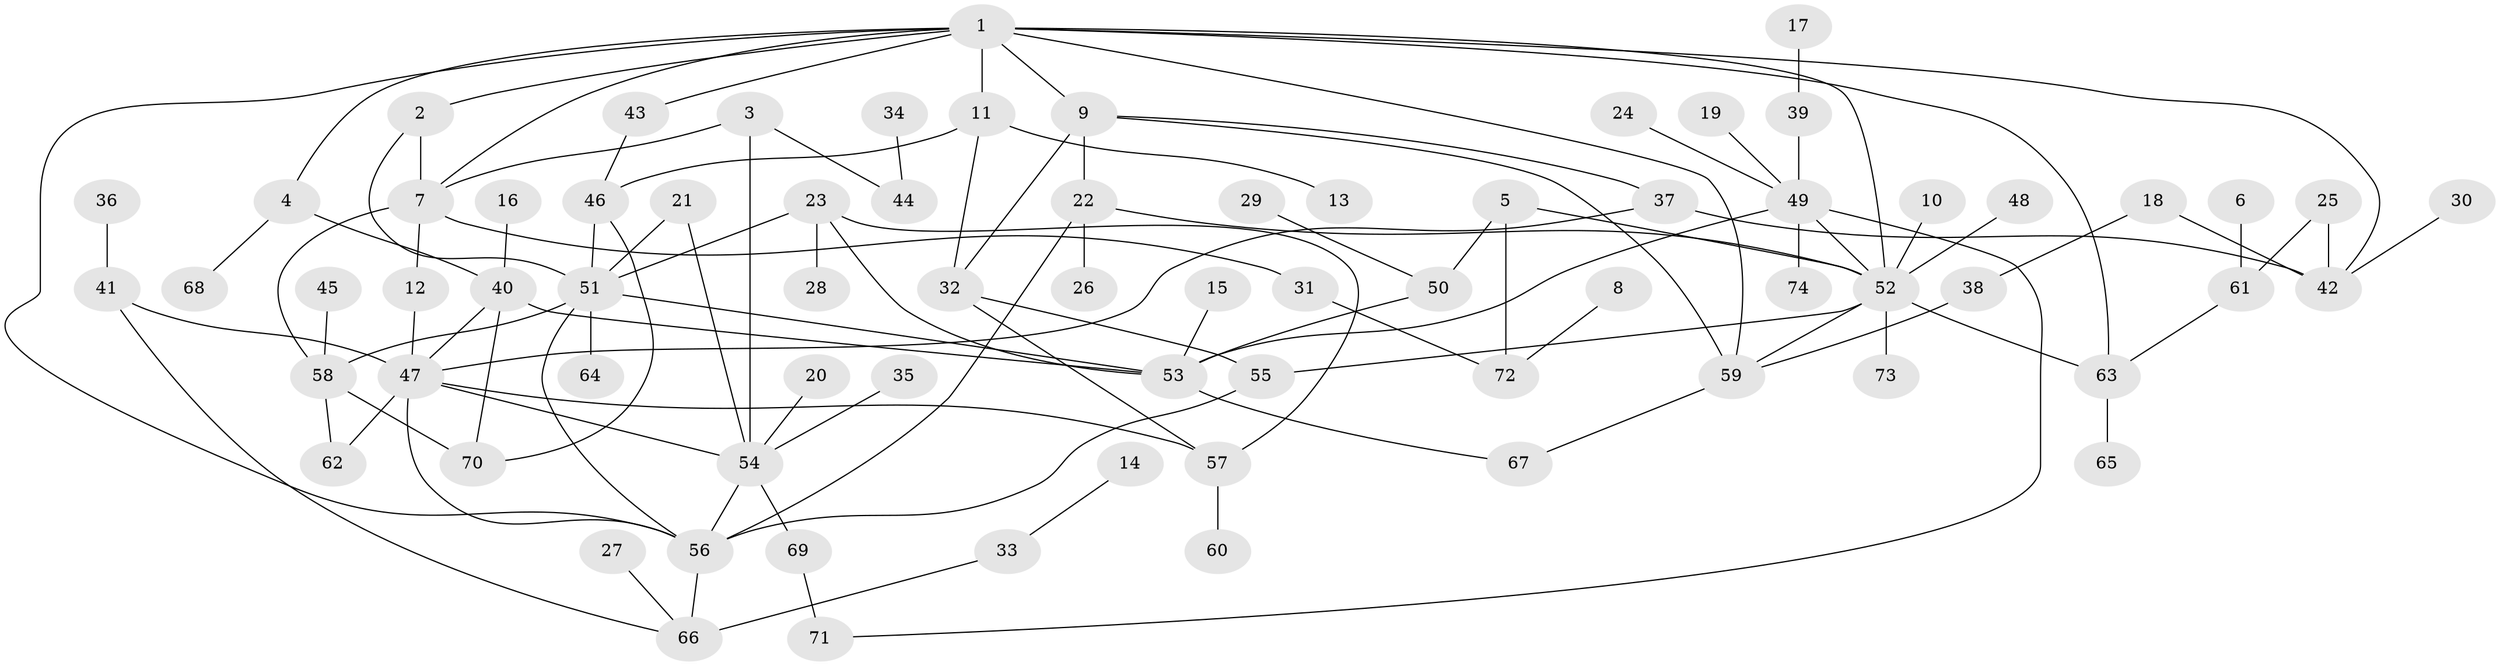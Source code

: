 // original degree distribution, {8: 0.006802721088435374, 2: 0.2925170068027211, 5: 0.08163265306122448, 6: 0.034013605442176874, 4: 0.09523809523809523, 3: 0.16326530612244897, 1: 0.3197278911564626, 7: 0.006802721088435374}
// Generated by graph-tools (version 1.1) at 2025/25/03/09/25 03:25:30]
// undirected, 74 vertices, 108 edges
graph export_dot {
graph [start="1"]
  node [color=gray90,style=filled];
  1;
  2;
  3;
  4;
  5;
  6;
  7;
  8;
  9;
  10;
  11;
  12;
  13;
  14;
  15;
  16;
  17;
  18;
  19;
  20;
  21;
  22;
  23;
  24;
  25;
  26;
  27;
  28;
  29;
  30;
  31;
  32;
  33;
  34;
  35;
  36;
  37;
  38;
  39;
  40;
  41;
  42;
  43;
  44;
  45;
  46;
  47;
  48;
  49;
  50;
  51;
  52;
  53;
  54;
  55;
  56;
  57;
  58;
  59;
  60;
  61;
  62;
  63;
  64;
  65;
  66;
  67;
  68;
  69;
  70;
  71;
  72;
  73;
  74;
  1 -- 2 [weight=1.0];
  1 -- 4 [weight=1.0];
  1 -- 7 [weight=1.0];
  1 -- 9 [weight=1.0];
  1 -- 11 [weight=1.0];
  1 -- 42 [weight=1.0];
  1 -- 43 [weight=1.0];
  1 -- 52 [weight=1.0];
  1 -- 56 [weight=1.0];
  1 -- 59 [weight=1.0];
  1 -- 63 [weight=1.0];
  2 -- 7 [weight=1.0];
  2 -- 51 [weight=1.0];
  3 -- 7 [weight=1.0];
  3 -- 44 [weight=1.0];
  3 -- 54 [weight=1.0];
  4 -- 40 [weight=1.0];
  4 -- 68 [weight=1.0];
  5 -- 50 [weight=1.0];
  5 -- 52 [weight=1.0];
  5 -- 72 [weight=1.0];
  6 -- 61 [weight=1.0];
  7 -- 12 [weight=1.0];
  7 -- 31 [weight=1.0];
  7 -- 58 [weight=1.0];
  8 -- 72 [weight=1.0];
  9 -- 22 [weight=1.0];
  9 -- 32 [weight=1.0];
  9 -- 37 [weight=1.0];
  9 -- 59 [weight=1.0];
  10 -- 52 [weight=1.0];
  11 -- 13 [weight=1.0];
  11 -- 32 [weight=1.0];
  11 -- 46 [weight=1.0];
  12 -- 47 [weight=1.0];
  14 -- 33 [weight=1.0];
  15 -- 53 [weight=1.0];
  16 -- 40 [weight=1.0];
  17 -- 39 [weight=1.0];
  18 -- 38 [weight=1.0];
  18 -- 42 [weight=1.0];
  19 -- 49 [weight=1.0];
  20 -- 54 [weight=1.0];
  21 -- 51 [weight=1.0];
  21 -- 54 [weight=1.0];
  22 -- 26 [weight=1.0];
  22 -- 52 [weight=1.0];
  22 -- 56 [weight=1.0];
  23 -- 28 [weight=1.0];
  23 -- 51 [weight=1.0];
  23 -- 53 [weight=1.0];
  23 -- 57 [weight=1.0];
  24 -- 49 [weight=1.0];
  25 -- 42 [weight=1.0];
  25 -- 61 [weight=1.0];
  27 -- 66 [weight=1.0];
  29 -- 50 [weight=1.0];
  30 -- 42 [weight=1.0];
  31 -- 72 [weight=1.0];
  32 -- 55 [weight=1.0];
  32 -- 57 [weight=1.0];
  33 -- 66 [weight=1.0];
  34 -- 44 [weight=1.0];
  35 -- 54 [weight=1.0];
  36 -- 41 [weight=1.0];
  37 -- 42 [weight=1.0];
  37 -- 47 [weight=1.0];
  38 -- 59 [weight=1.0];
  39 -- 49 [weight=2.0];
  40 -- 47 [weight=1.0];
  40 -- 53 [weight=1.0];
  40 -- 70 [weight=1.0];
  41 -- 47 [weight=1.0];
  41 -- 66 [weight=1.0];
  43 -- 46 [weight=1.0];
  45 -- 58 [weight=1.0];
  46 -- 51 [weight=1.0];
  46 -- 70 [weight=1.0];
  47 -- 54 [weight=1.0];
  47 -- 56 [weight=1.0];
  47 -- 57 [weight=1.0];
  47 -- 62 [weight=1.0];
  48 -- 52 [weight=1.0];
  49 -- 52 [weight=1.0];
  49 -- 53 [weight=1.0];
  49 -- 71 [weight=1.0];
  49 -- 74 [weight=1.0];
  50 -- 53 [weight=1.0];
  51 -- 53 [weight=1.0];
  51 -- 56 [weight=1.0];
  51 -- 58 [weight=1.0];
  51 -- 64 [weight=1.0];
  52 -- 55 [weight=1.0];
  52 -- 59 [weight=1.0];
  52 -- 63 [weight=1.0];
  52 -- 73 [weight=1.0];
  53 -- 67 [weight=1.0];
  54 -- 56 [weight=1.0];
  54 -- 69 [weight=1.0];
  55 -- 56 [weight=1.0];
  56 -- 66 [weight=1.0];
  57 -- 60 [weight=1.0];
  58 -- 62 [weight=1.0];
  58 -- 70 [weight=1.0];
  59 -- 67 [weight=1.0];
  61 -- 63 [weight=1.0];
  63 -- 65 [weight=2.0];
  69 -- 71 [weight=1.0];
}
